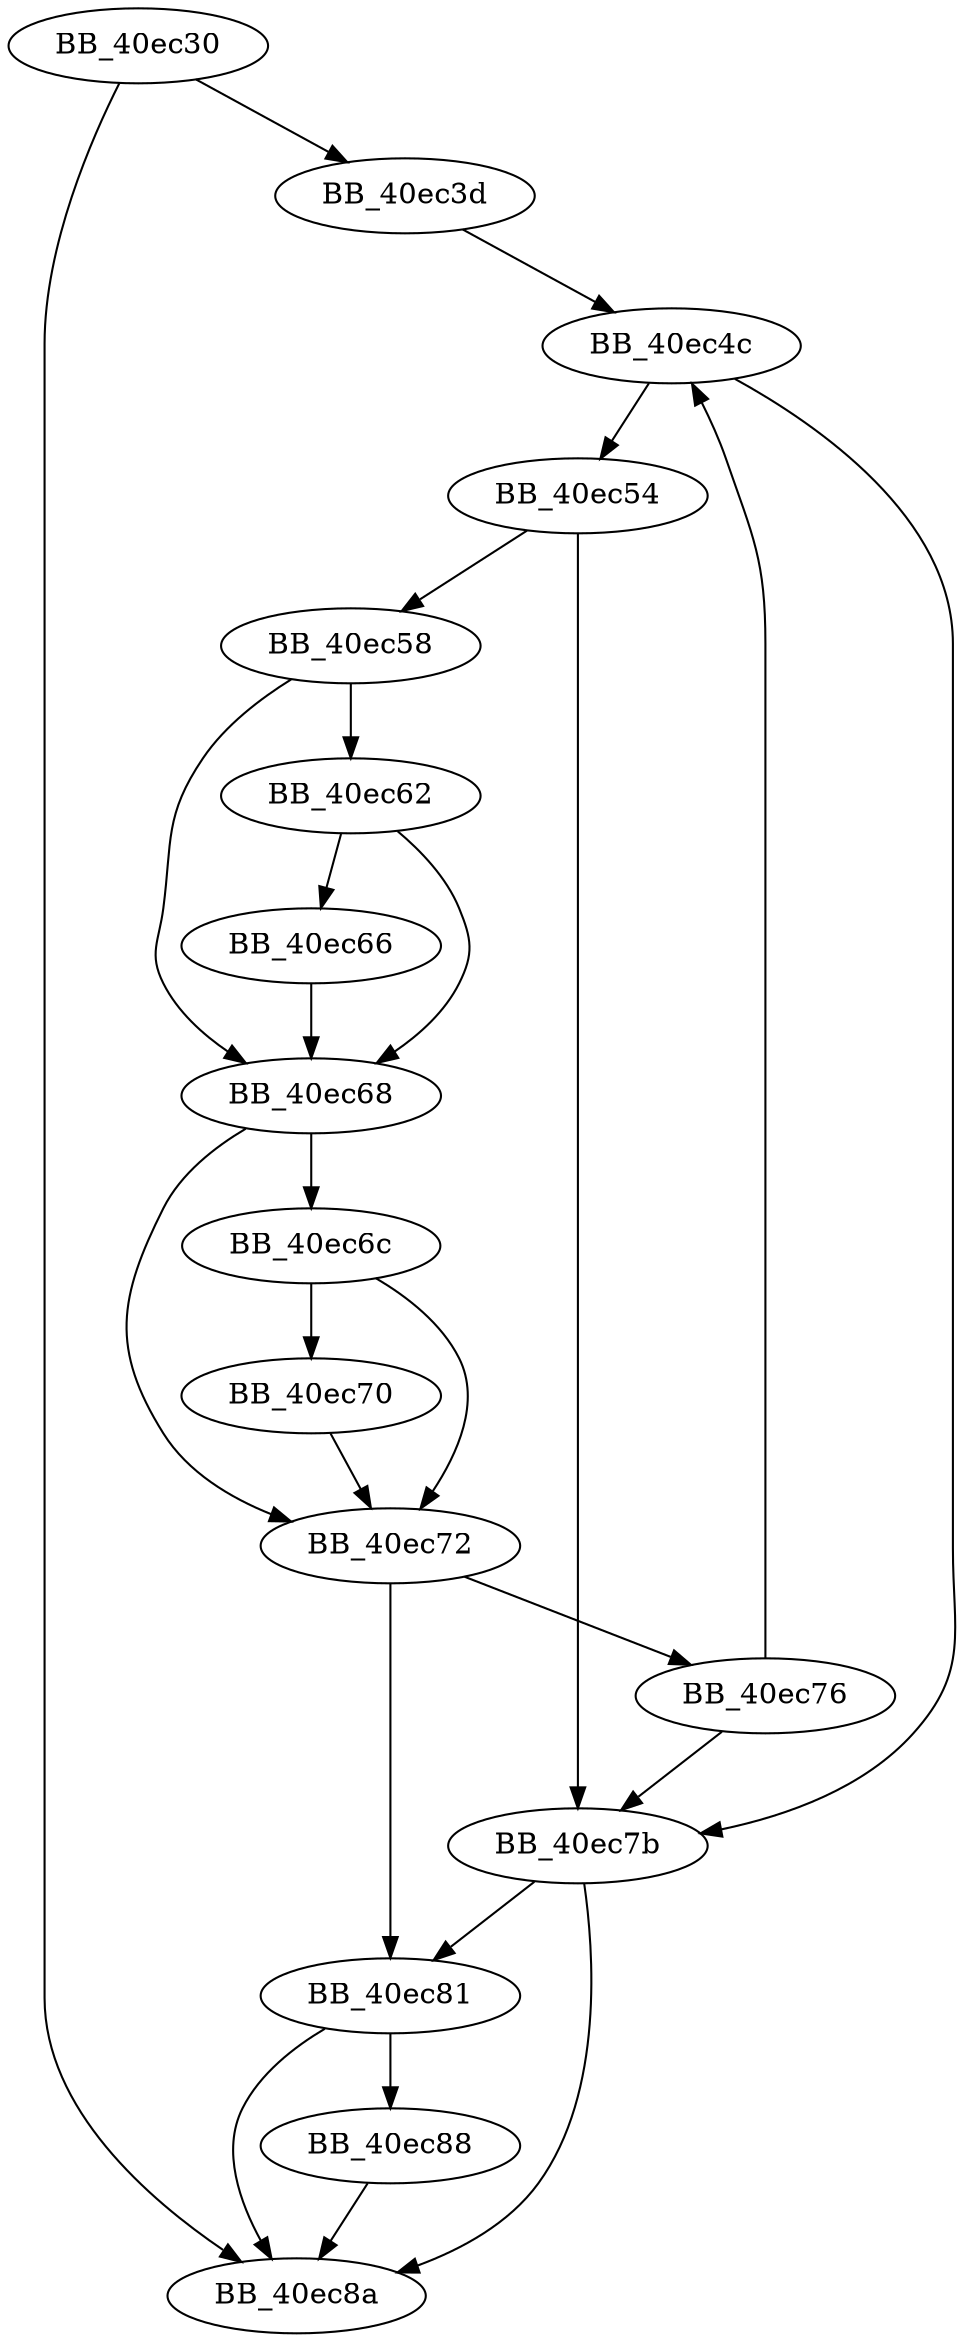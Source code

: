 DiGraph ___ascii_strnicmp{
BB_40ec30->BB_40ec3d
BB_40ec30->BB_40ec8a
BB_40ec3d->BB_40ec4c
BB_40ec4c->BB_40ec54
BB_40ec4c->BB_40ec7b
BB_40ec54->BB_40ec58
BB_40ec54->BB_40ec7b
BB_40ec58->BB_40ec62
BB_40ec58->BB_40ec68
BB_40ec62->BB_40ec66
BB_40ec62->BB_40ec68
BB_40ec66->BB_40ec68
BB_40ec68->BB_40ec6c
BB_40ec68->BB_40ec72
BB_40ec6c->BB_40ec70
BB_40ec6c->BB_40ec72
BB_40ec70->BB_40ec72
BB_40ec72->BB_40ec76
BB_40ec72->BB_40ec81
BB_40ec76->BB_40ec4c
BB_40ec76->BB_40ec7b
BB_40ec7b->BB_40ec81
BB_40ec7b->BB_40ec8a
BB_40ec81->BB_40ec88
BB_40ec81->BB_40ec8a
BB_40ec88->BB_40ec8a
}
